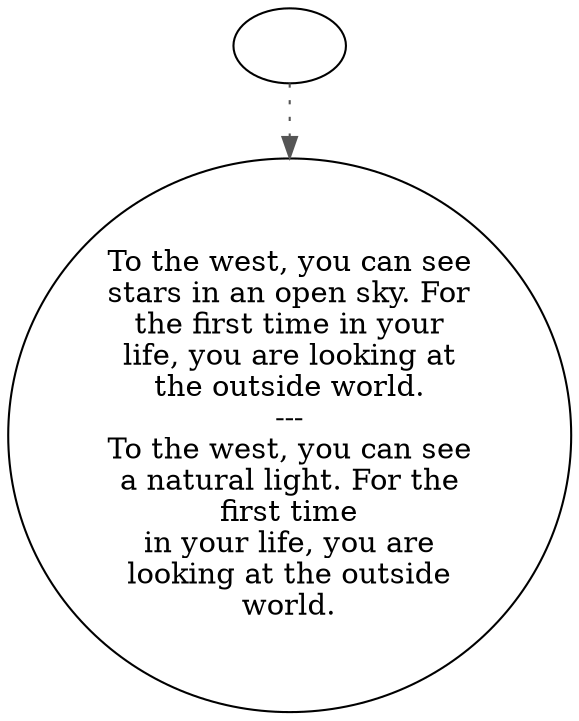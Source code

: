 digraph VALTLEAV {
  "start" [style=filled       fillcolor="#FFFFFF"       color="#000000"]
  "start" -> "spatial_p_proc" [style=dotted color="#555555"]
  "start" [label=""]
  "spatial_p_proc" [style=filled       fillcolor="#FFFFFF"       color="#000000"]
  "spatial_p_proc" [label="To the west, you can see\nstars in an open sky. For\nthe first time in your\nlife, you are looking at\nthe outside world.\n---\nTo the west, you can see\na natural light. For the\nfirst time\nin your life, you are\nlooking at the outside\nworld."]
}